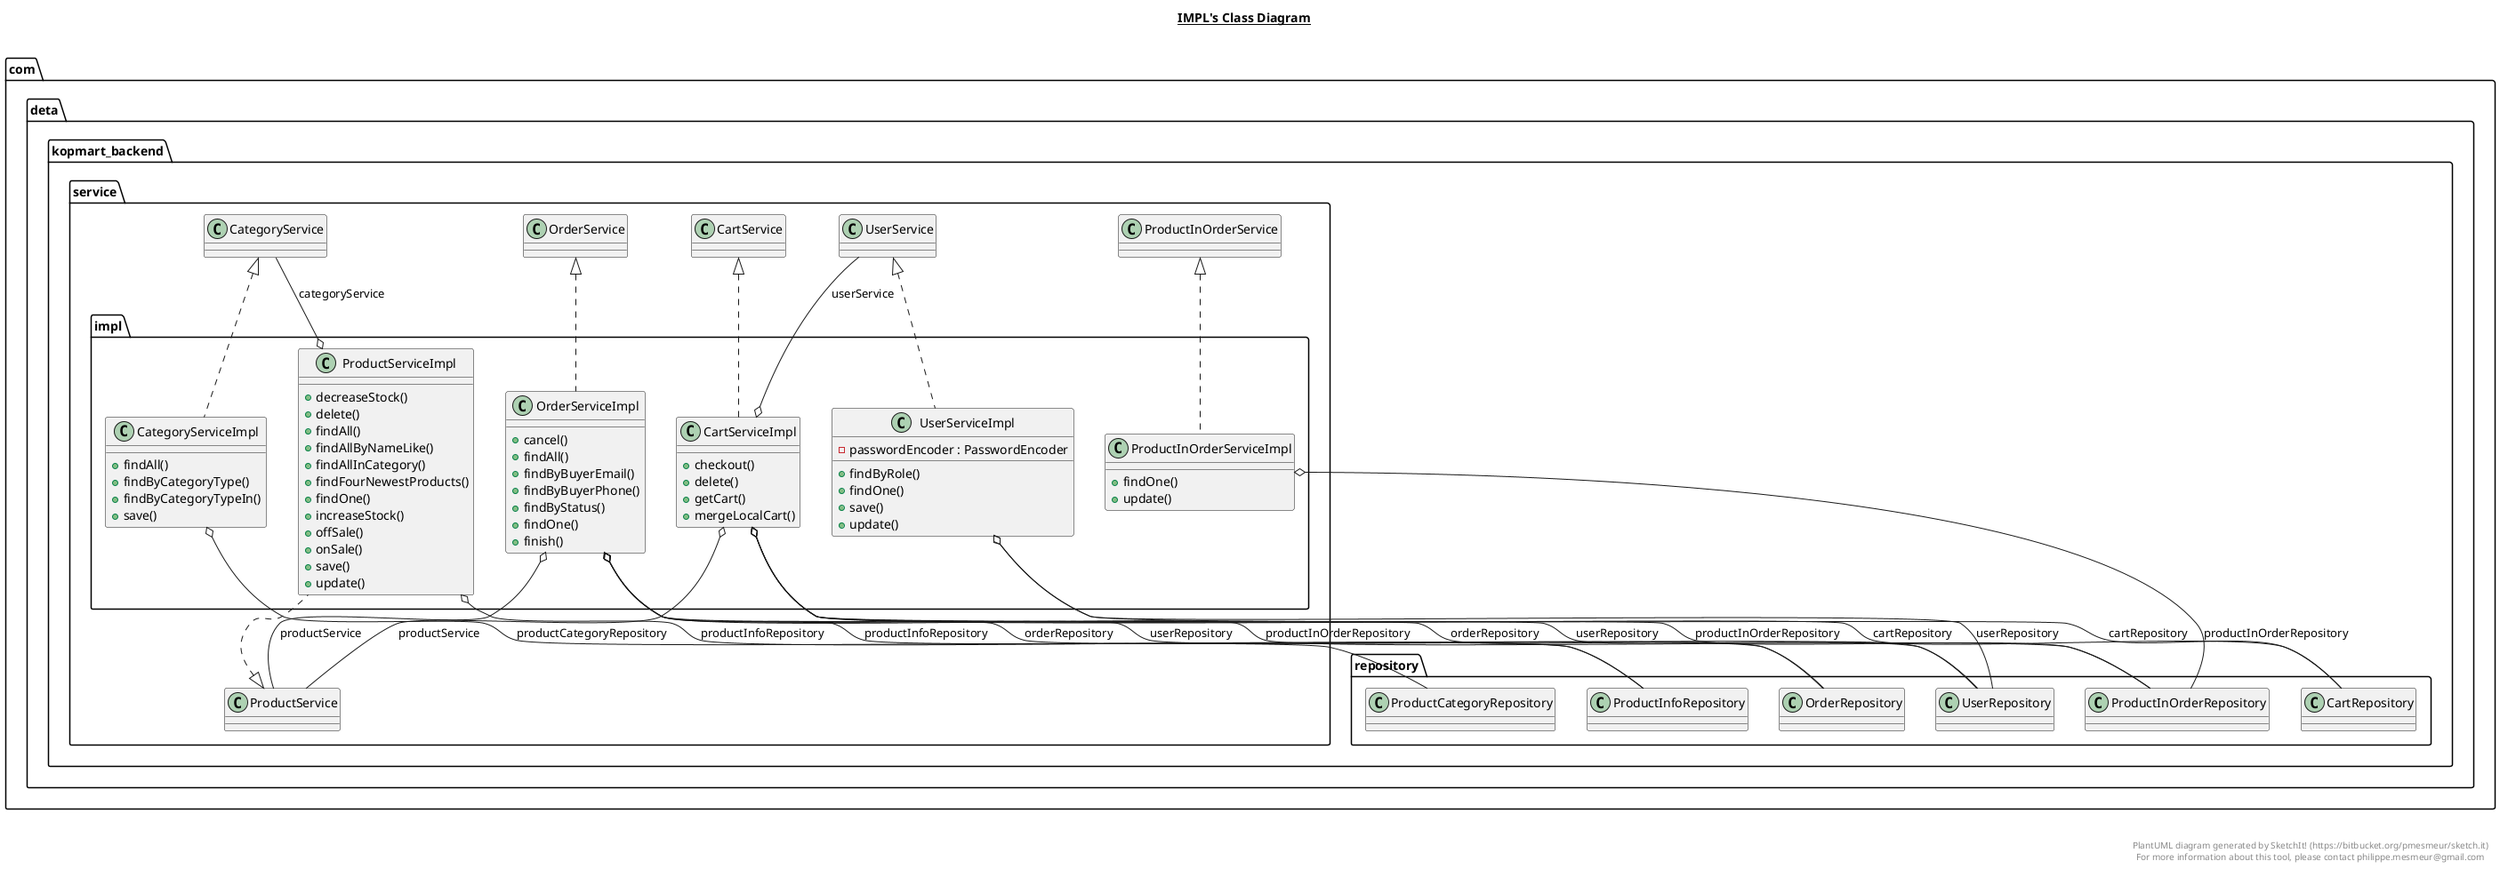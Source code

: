 @startuml

title __IMPL's Class Diagram__\n

  namespace com.deta.kopmart_backend {
    namespace service {
      namespace impl {
        class com.deta.kopmart_backend.service.impl.CartServiceImpl {
            + checkout()
            + delete()
            + getCart()
            + mergeLocalCart()
        }
      }
    }
  }
  

  namespace com.deta.kopmart_backend {
    namespace service {
      namespace impl {
        class com.deta.kopmart_backend.service.impl.CategoryServiceImpl {
            + findAll()
            + findByCategoryType()
            + findByCategoryTypeIn()
            + save()
        }
      }
    }
  }
  

  namespace com.deta.kopmart_backend {
    namespace service {
      namespace impl {
        class com.deta.kopmart_backend.service.impl.OrderServiceImpl {
            + cancel()
            + findAll()
            + findByBuyerEmail()
            + findByBuyerPhone()
            + findByStatus()
            + findOne()
            + finish()
        }
      }
    }
  }
  

  namespace com.deta.kopmart_backend {
    namespace service {
      namespace impl {
        class com.deta.kopmart_backend.service.impl.ProductInOrderServiceImpl {
            + findOne()
            + update()
        }
      }
    }
  }
  

  namespace com.deta.kopmart_backend {
    namespace service {
      namespace impl {
        class com.deta.kopmart_backend.service.impl.ProductServiceImpl {
            + decreaseStock()
            + delete()
            + findAll()
            + findAllByNameLike()
            + findAllInCategory()
            + findFourNewestProducts()
            + findOne()
            + increaseStock()
            + offSale()
            + onSale()
            + save()
            + update()
        }
      }
    }
  }
  

  namespace com.deta.kopmart_backend {
    namespace service {
      namespace impl {
        class com.deta.kopmart_backend.service.impl.UserServiceImpl {
            - passwordEncoder : PasswordEncoder
            + findByRole()
            + findOne()
            + save()
            + update()
        }
      }
    }
  }
  

  com.deta.kopmart_backend.service.impl.CartServiceImpl .up.|> com.deta.kopmart_backend.service.CartService
  com.deta.kopmart_backend.service.impl.CartServiceImpl o-- com.deta.kopmart_backend.repository.CartRepository : cartRepository
  com.deta.kopmart_backend.service.impl.CartServiceImpl o-- com.deta.kopmart_backend.repository.OrderRepository : orderRepository
  com.deta.kopmart_backend.service.impl.CartServiceImpl o-- com.deta.kopmart_backend.repository.ProductInOrderRepository : productInOrderRepository
  com.deta.kopmart_backend.service.impl.CartServiceImpl o-- com.deta.kopmart_backend.service.ProductService : productService
  com.deta.kopmart_backend.service.impl.CartServiceImpl o-- com.deta.kopmart_backend.repository.UserRepository : userRepository
  com.deta.kopmart_backend.service.impl.CartServiceImpl o-- com.deta.kopmart_backend.service.UserService : userService
  com.deta.kopmart_backend.service.impl.CategoryServiceImpl .up.|> com.deta.kopmart_backend.service.CategoryService
  com.deta.kopmart_backend.service.impl.CategoryServiceImpl o-- com.deta.kopmart_backend.repository.ProductCategoryRepository : productCategoryRepository
  com.deta.kopmart_backend.service.impl.OrderServiceImpl .up.|> com.deta.kopmart_backend.service.OrderService
  com.deta.kopmart_backend.service.impl.OrderServiceImpl o-- com.deta.kopmart_backend.repository.OrderRepository : orderRepository
  com.deta.kopmart_backend.service.impl.OrderServiceImpl o-- com.deta.kopmart_backend.repository.ProductInOrderRepository : productInOrderRepository
  com.deta.kopmart_backend.service.impl.OrderServiceImpl o-- com.deta.kopmart_backend.repository.ProductInfoRepository : productInfoRepository
  com.deta.kopmart_backend.service.impl.OrderServiceImpl o-- com.deta.kopmart_backend.service.ProductService : productService
  com.deta.kopmart_backend.service.impl.OrderServiceImpl o-- com.deta.kopmart_backend.repository.UserRepository : userRepository
  com.deta.kopmart_backend.service.impl.ProductInOrderServiceImpl .up.|> com.deta.kopmart_backend.service.ProductInOrderService
  com.deta.kopmart_backend.service.impl.ProductInOrderServiceImpl o-- com.deta.kopmart_backend.repository.ProductInOrderRepository : productInOrderRepository
  com.deta.kopmart_backend.service.impl.ProductServiceImpl .up.|> com.deta.kopmart_backend.service.ProductService
  com.deta.kopmart_backend.service.impl.ProductServiceImpl o-- com.deta.kopmart_backend.service.CategoryService : categoryService
  com.deta.kopmart_backend.service.impl.ProductServiceImpl o-- com.deta.kopmart_backend.repository.ProductInfoRepository : productInfoRepository
  com.deta.kopmart_backend.service.impl.UserServiceImpl .up.|> com.deta.kopmart_backend.service.UserService
  com.deta.kopmart_backend.service.impl.UserServiceImpl o-- com.deta.kopmart_backend.repository.CartRepository : cartRepository
  com.deta.kopmart_backend.service.impl.UserServiceImpl o-- com.deta.kopmart_backend.repository.UserRepository : userRepository


right footer


PlantUML diagram generated by SketchIt! (https://bitbucket.org/pmesmeur/sketch.it)
For more information about this tool, please contact philippe.mesmeur@gmail.com
endfooter

@enduml
